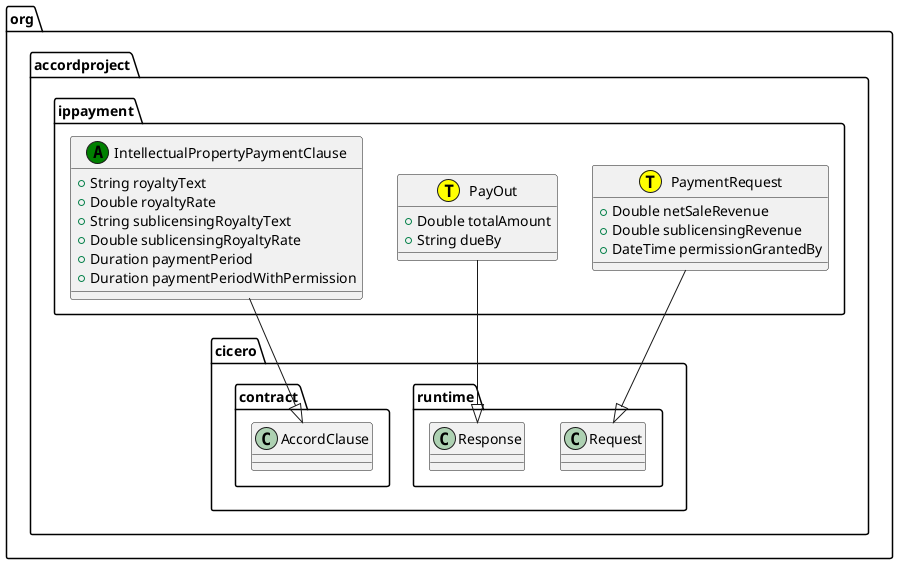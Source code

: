 @startuml
class org.accordproject.ippayment.PaymentRequest << (T,yellow) >> {
   + Double netSaleRevenue
   + Double sublicensingRevenue
   + DateTime permissionGrantedBy
}
org.accordproject.ippayment.PaymentRequest --|> org.accordproject.cicero.runtime.Request
class org.accordproject.ippayment.PayOut << (T,yellow) >> {
   + Double totalAmount
   + String dueBy
}
org.accordproject.ippayment.PayOut --|> org.accordproject.cicero.runtime.Response
class org.accordproject.ippayment.IntellectualPropertyPaymentClause << (A,green) >> {
   + String royaltyText
   + Double royaltyRate
   + String sublicensingRoyaltyText
   + Double sublicensingRoyaltyRate
   + Duration paymentPeriod
   + Duration paymentPeriodWithPermission
}
org.accordproject.ippayment.IntellectualPropertyPaymentClause --|> org.accordproject.cicero.contract.AccordClause
@enduml
